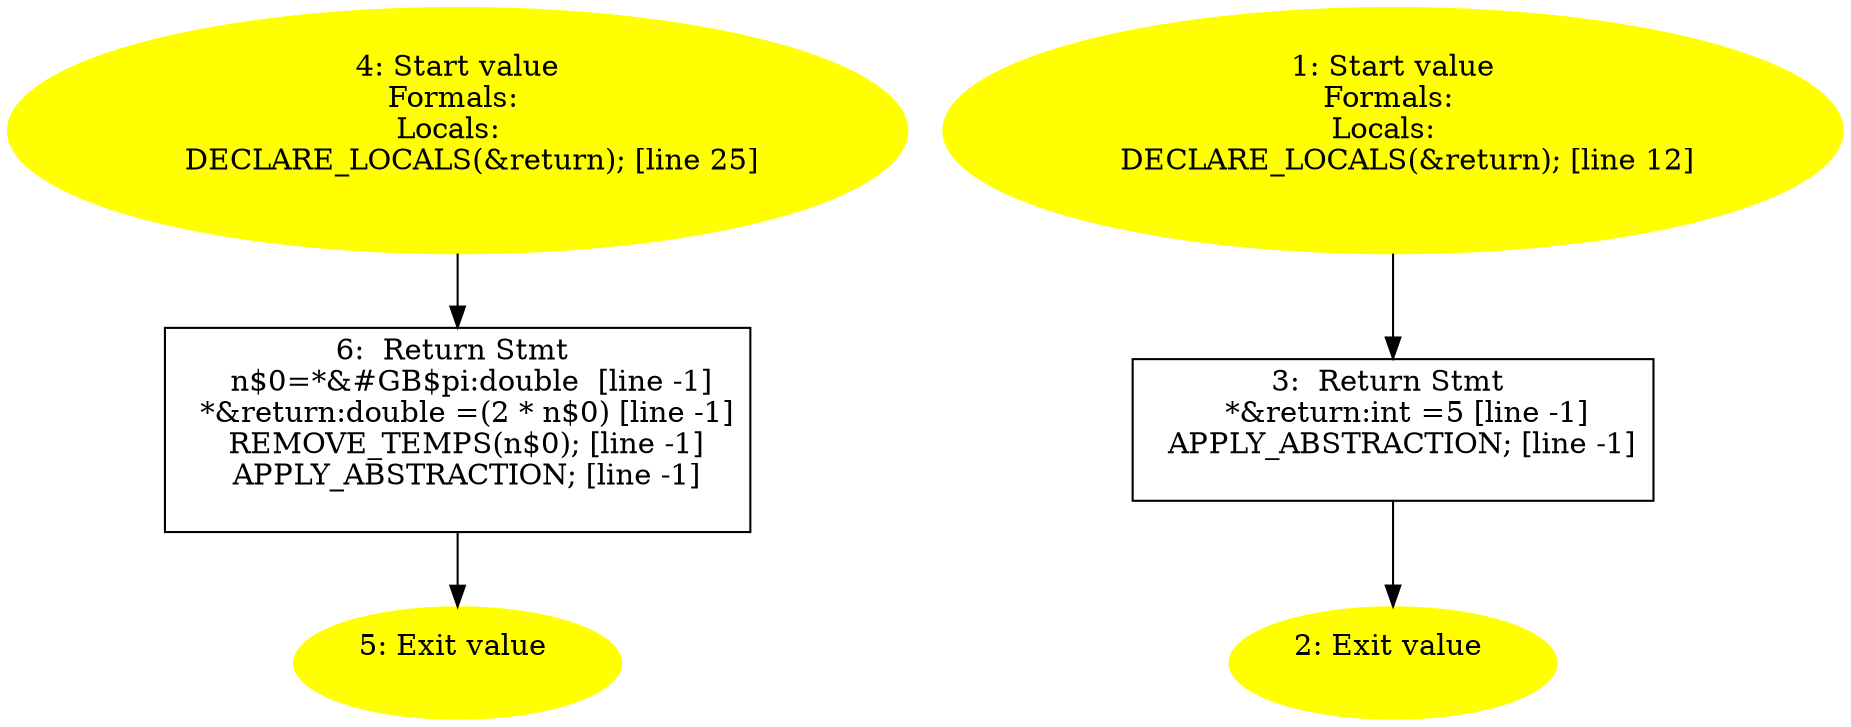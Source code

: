 digraph iCFG {
6 [label="6:  Return Stmt \n   n$0=*&#GB$pi:double  [line -1]\n  *&return:double =(2 * n$0) [line -1]\n  REMOVE_TEMPS(n$0); [line -1]\n  APPLY_ABSTRACTION; [line -1]\n " shape="box"]
	

	 6 -> 5 ;
5 [label="5: Exit value \n  " color=yellow style=filled]
	

4 [label="4: Start value\nFormals: \nLocals:  \n   DECLARE_LOCALS(&return); [line 25]\n " color=yellow style=filled]
	

	 4 -> 6 ;
3 [label="3:  Return Stmt \n   *&return:int =5 [line -1]\n  APPLY_ABSTRACTION; [line -1]\n " shape="box"]
	

	 3 -> 2 ;
2 [label="2: Exit value \n  " color=yellow style=filled]
	

1 [label="1: Start value\nFormals: \nLocals:  \n   DECLARE_LOCALS(&return); [line 12]\n " color=yellow style=filled]
	

	 1 -> 3 ;
}
